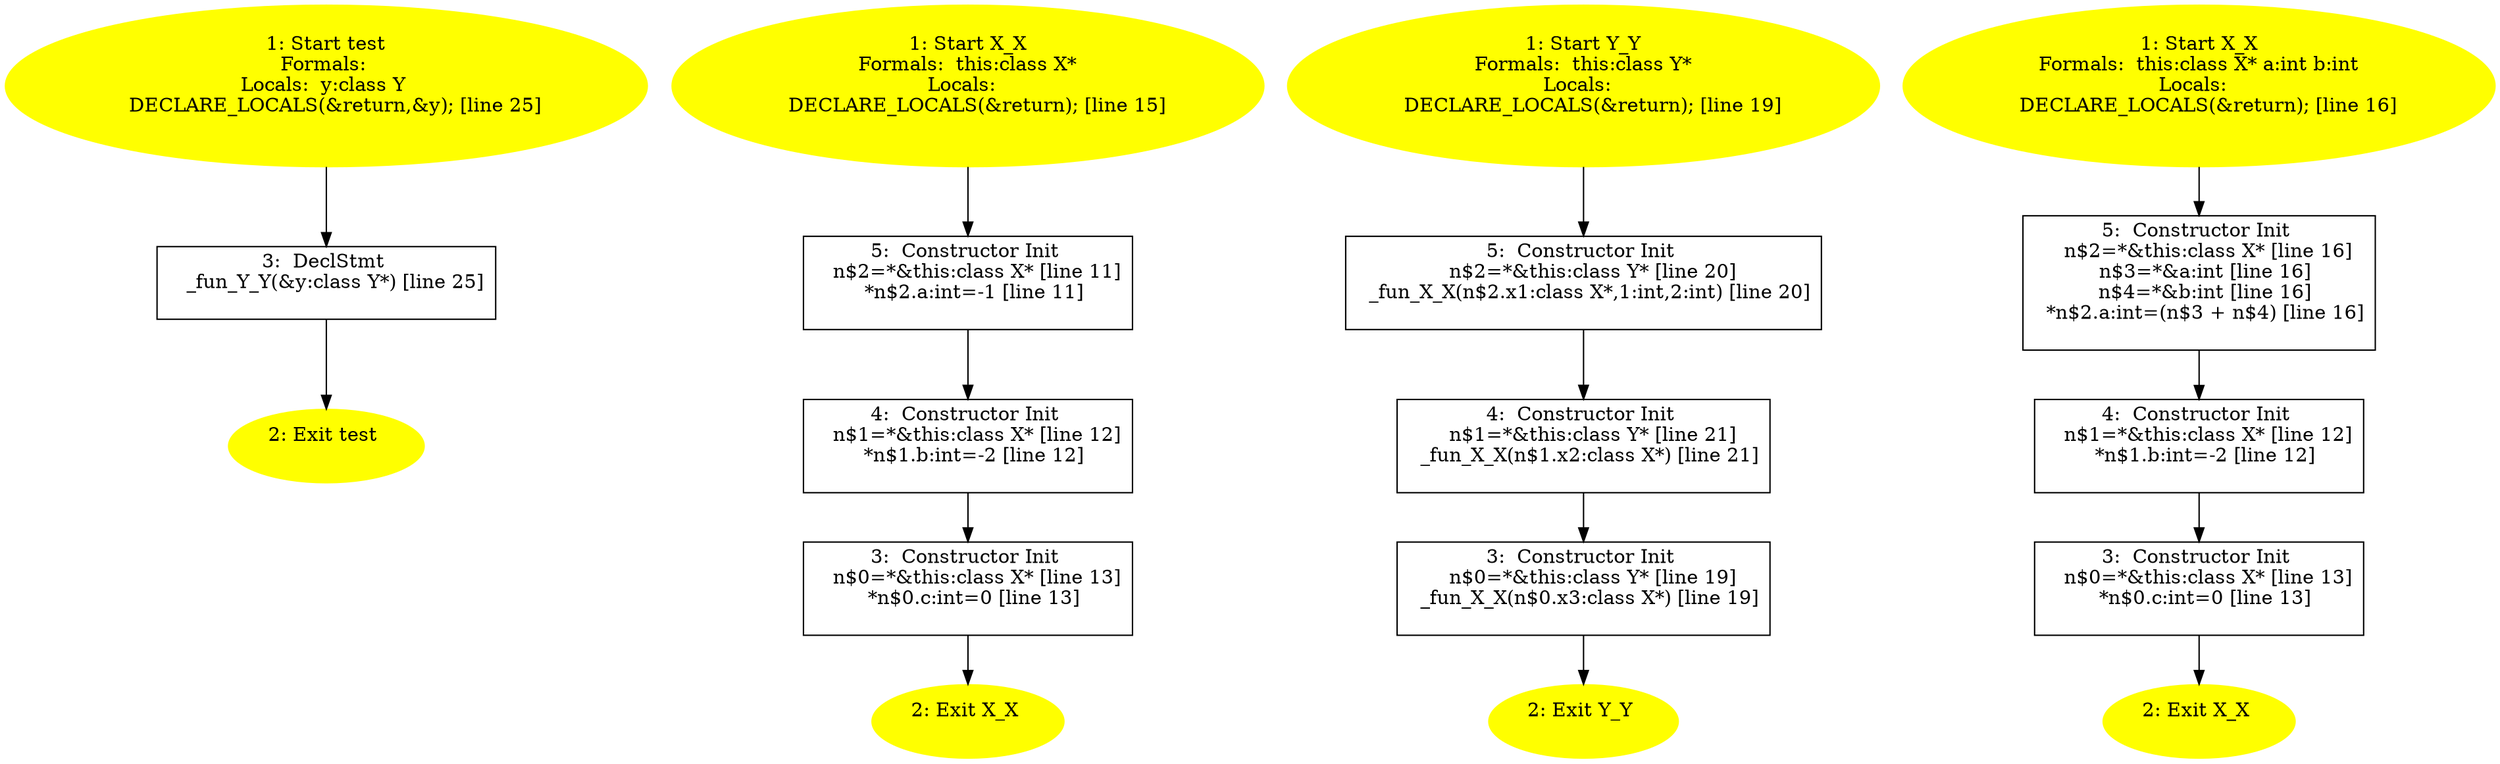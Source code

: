 /* @generated */
digraph iCFG {
"test{d41d8cd98f00b204e9800998ecf8427e_Z4testv}.8c08101fe48ee96867ff8578442d10bc_3" [label="3:  DeclStmt \n   _fun_Y_Y(&y:class Y*) [line 25]\n " shape="box"]
	

	 "test{d41d8cd98f00b204e9800998ecf8427e_Z4testv}.8c08101fe48ee96867ff8578442d10bc_3" -> "test{d41d8cd98f00b204e9800998ecf8427e_Z4testv}.8c08101fe48ee96867ff8578442d10bc_2" ;
"test{d41d8cd98f00b204e9800998ecf8427e_Z4testv}.8c08101fe48ee96867ff8578442d10bc_2" [label="2: Exit test \n  " color=yellow style=filled]
	

"test{d41d8cd98f00b204e9800998ecf8427e_Z4testv}.8c08101fe48ee96867ff8578442d10bc_1" [label="1: Start test\nFormals: \nLocals:  y:class Y \n   DECLARE_LOCALS(&return,&y); [line 25]\n " color=yellow style=filled]
	

	 "test{d41d8cd98f00b204e9800998ecf8427e_Z4testv}.8c08101fe48ee96867ff8578442d10bc_1" -> "test{d41d8cd98f00b204e9800998ecf8427e_Z4testv}.8c08101fe48ee96867ff8578442d10bc_3" ;
"X_X{_ZN1XC1Ev}.dbc1390b15606562094682699e12caba_5" [label="5:  Constructor Init \n   n$2=*&this:class X* [line 11]\n  *n$2.a:int=-1 [line 11]\n " shape="box"]
	

	 "X_X{_ZN1XC1Ev}.dbc1390b15606562094682699e12caba_5" -> "X_X{_ZN1XC1Ev}.dbc1390b15606562094682699e12caba_4" ;
"X_X{_ZN1XC1Ev}.dbc1390b15606562094682699e12caba_4" [label="4:  Constructor Init \n   n$1=*&this:class X* [line 12]\n  *n$1.b:int=-2 [line 12]\n " shape="box"]
	

	 "X_X{_ZN1XC1Ev}.dbc1390b15606562094682699e12caba_4" -> "X_X{_ZN1XC1Ev}.dbc1390b15606562094682699e12caba_3" ;
"X_X{_ZN1XC1Ev}.dbc1390b15606562094682699e12caba_3" [label="3:  Constructor Init \n   n$0=*&this:class X* [line 13]\n  *n$0.c:int=0 [line 13]\n " shape="box"]
	

	 "X_X{_ZN1XC1Ev}.dbc1390b15606562094682699e12caba_3" -> "X_X{_ZN1XC1Ev}.dbc1390b15606562094682699e12caba_2" ;
"X_X{_ZN1XC1Ev}.dbc1390b15606562094682699e12caba_2" [label="2: Exit X_X \n  " color=yellow style=filled]
	

"X_X{_ZN1XC1Ev}.dbc1390b15606562094682699e12caba_1" [label="1: Start X_X\nFormals:  this:class X*\nLocals:  \n   DECLARE_LOCALS(&return); [line 15]\n " color=yellow style=filled]
	

	 "X_X{_ZN1XC1Ev}.dbc1390b15606562094682699e12caba_1" -> "X_X{_ZN1XC1Ev}.dbc1390b15606562094682699e12caba_5" ;
"Y_Y{_ZN1YC1Ev}.59d1fb591847c1ba18f67a9e78858d35_5" [label="5:  Constructor Init \n   n$2=*&this:class Y* [line 20]\n  _fun_X_X(n$2.x1:class X*,1:int,2:int) [line 20]\n " shape="box"]
	

	 "Y_Y{_ZN1YC1Ev}.59d1fb591847c1ba18f67a9e78858d35_5" -> "Y_Y{_ZN1YC1Ev}.59d1fb591847c1ba18f67a9e78858d35_4" ;
"Y_Y{_ZN1YC1Ev}.59d1fb591847c1ba18f67a9e78858d35_4" [label="4:  Constructor Init \n   n$1=*&this:class Y* [line 21]\n  _fun_X_X(n$1.x2:class X*) [line 21]\n " shape="box"]
	

	 "Y_Y{_ZN1YC1Ev}.59d1fb591847c1ba18f67a9e78858d35_4" -> "Y_Y{_ZN1YC1Ev}.59d1fb591847c1ba18f67a9e78858d35_3" ;
"Y_Y{_ZN1YC1Ev}.59d1fb591847c1ba18f67a9e78858d35_3" [label="3:  Constructor Init \n   n$0=*&this:class Y* [line 19]\n  _fun_X_X(n$0.x3:class X*) [line 19]\n " shape="box"]
	

	 "Y_Y{_ZN1YC1Ev}.59d1fb591847c1ba18f67a9e78858d35_3" -> "Y_Y{_ZN1YC1Ev}.59d1fb591847c1ba18f67a9e78858d35_2" ;
"Y_Y{_ZN1YC1Ev}.59d1fb591847c1ba18f67a9e78858d35_2" [label="2: Exit Y_Y \n  " color=yellow style=filled]
	

"Y_Y{_ZN1YC1Ev}.59d1fb591847c1ba18f67a9e78858d35_1" [label="1: Start Y_Y\nFormals:  this:class Y*\nLocals:  \n   DECLARE_LOCALS(&return); [line 19]\n " color=yellow style=filled]
	

	 "Y_Y{_ZN1YC1Ev}.59d1fb591847c1ba18f67a9e78858d35_1" -> "Y_Y{_ZN1YC1Ev}.59d1fb591847c1ba18f67a9e78858d35_5" ;
"X_X{_ZN1XC1Eii}.dea5701a4245aaf51e5b3119370abb6b_5" [label="5:  Constructor Init \n   n$2=*&this:class X* [line 16]\n  n$3=*&a:int [line 16]\n  n$4=*&b:int [line 16]\n  *n$2.a:int=(n$3 + n$4) [line 16]\n " shape="box"]
	

	 "X_X{_ZN1XC1Eii}.dea5701a4245aaf51e5b3119370abb6b_5" -> "X_X{_ZN1XC1Eii}.dea5701a4245aaf51e5b3119370abb6b_4" ;
"X_X{_ZN1XC1Eii}.dea5701a4245aaf51e5b3119370abb6b_4" [label="4:  Constructor Init \n   n$1=*&this:class X* [line 12]\n  *n$1.b:int=-2 [line 12]\n " shape="box"]
	

	 "X_X{_ZN1XC1Eii}.dea5701a4245aaf51e5b3119370abb6b_4" -> "X_X{_ZN1XC1Eii}.dea5701a4245aaf51e5b3119370abb6b_3" ;
"X_X{_ZN1XC1Eii}.dea5701a4245aaf51e5b3119370abb6b_3" [label="3:  Constructor Init \n   n$0=*&this:class X* [line 13]\n  *n$0.c:int=0 [line 13]\n " shape="box"]
	

	 "X_X{_ZN1XC1Eii}.dea5701a4245aaf51e5b3119370abb6b_3" -> "X_X{_ZN1XC1Eii}.dea5701a4245aaf51e5b3119370abb6b_2" ;
"X_X{_ZN1XC1Eii}.dea5701a4245aaf51e5b3119370abb6b_2" [label="2: Exit X_X \n  " color=yellow style=filled]
	

"X_X{_ZN1XC1Eii}.dea5701a4245aaf51e5b3119370abb6b_1" [label="1: Start X_X\nFormals:  this:class X* a:int b:int\nLocals:  \n   DECLARE_LOCALS(&return); [line 16]\n " color=yellow style=filled]
	

	 "X_X{_ZN1XC1Eii}.dea5701a4245aaf51e5b3119370abb6b_1" -> "X_X{_ZN1XC1Eii}.dea5701a4245aaf51e5b3119370abb6b_5" ;
}
